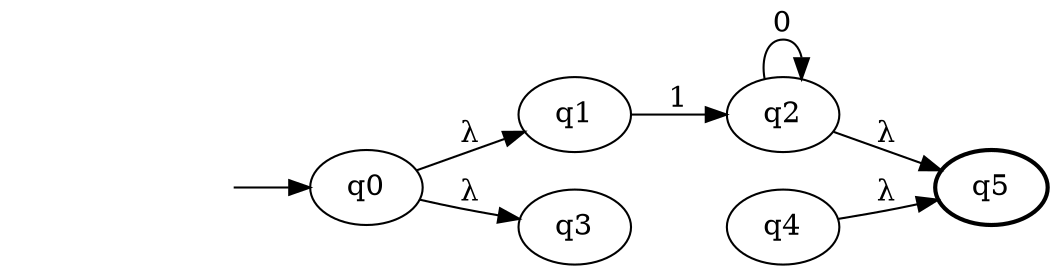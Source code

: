 digraph grafo{rankdir=LR;
	_invisible [style="invis"];
	inicial [label="q0"];
	_invisible -> inicial;
	q1_1 [label="q1"];
	q2_1 [label="q2"];
	q1_2 [label="q3"];
	q2_2 [label="q4"];
	final [label="q5"][penwidth="2"];
	q1_1 -> q2_1 [label="1"];
	q2_1 -> q2_1 [label="0"];
	inicial -> q1_1 [label="&lambda;"];
	inicial -> q1_2 [label="&lambda;"];
	q2_1 -> final [label="&lambda;"];
	q2_2 -> final [label="&lambda;"];
}